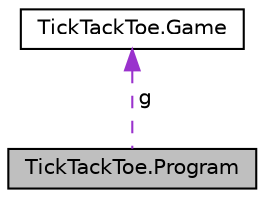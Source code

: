 digraph "TickTackToe.Program"
{
  edge [fontname="Helvetica",fontsize="10",labelfontname="Helvetica",labelfontsize="10"];
  node [fontname="Helvetica",fontsize="10",shape=record];
  Node1 [label="TickTackToe.Program",height=0.2,width=0.4,color="black", fillcolor="grey75", style="filled", fontcolor="black"];
  Node2 -> Node1 [dir="back",color="darkorchid3",fontsize="10",style="dashed",label=" g" ,fontname="Helvetica"];
  Node2 [label="TickTackToe.Game",height=0.2,width=0.4,color="black", fillcolor="white", style="filled",URL="$class_tick_tack_toe_1_1_game.html",tooltip="Game logic for tic tac toe game "];
}

